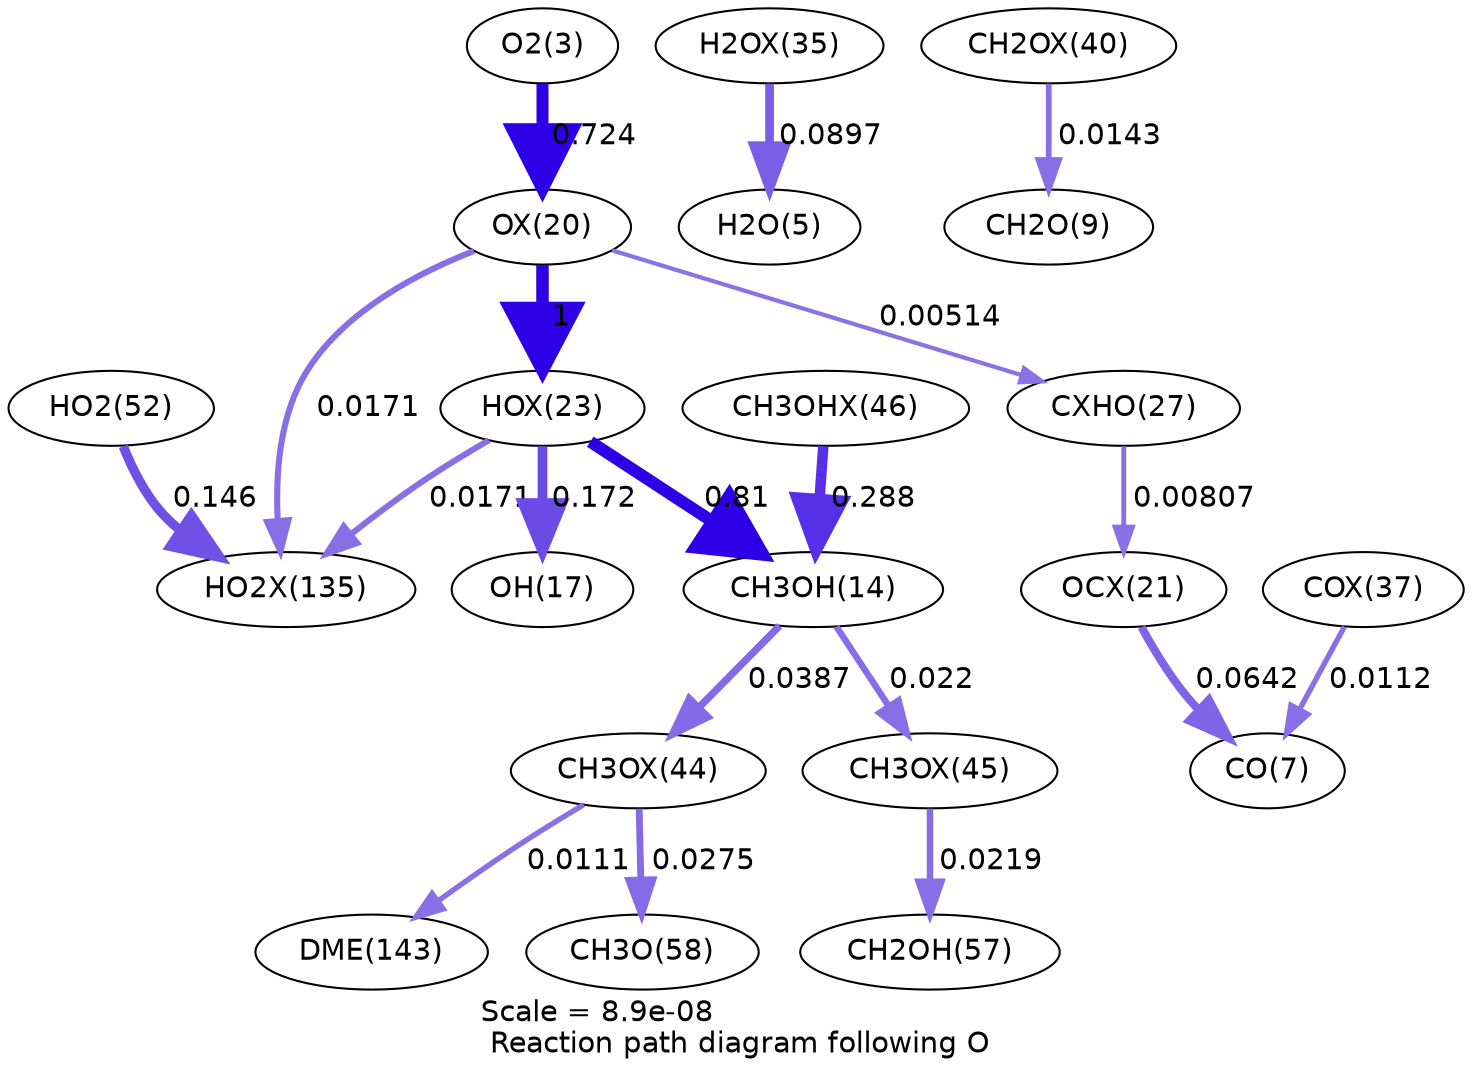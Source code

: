 digraph reaction_paths {
center=1;
s5 -> s35[fontname="Helvetica", penwidth=5.76, arrowsize=2.88, color="0.7, 1.22, 0.9"
, label=" 0.724"];
s35 -> s38[fontname="Helvetica", penwidth=6, arrowsize=3, color="0.7, 1.5, 0.9"
, label=" 1"];
s35 -> s55[fontname="Helvetica", penwidth=2.93, arrowsize=1.46, color="0.7, 0.517, 0.9"
, label=" 0.0171"];
s35 -> s41[fontname="Helvetica", penwidth=2.02, arrowsize=1.01, color="0.7, 0.505, 0.9"
, label=" 0.00514"];
s38 -> s16[fontname="Helvetica", penwidth=5.84, arrowsize=2.92, color="0.7, 1.31, 0.9"
, label=" 0.81"];
s38 -> s19[fontname="Helvetica", penwidth=4.67, arrowsize=2.34, color="0.7, 0.672, 0.9"
, label=" 0.172"];
s38 -> s55[fontname="Helvetica", penwidth=2.93, arrowsize=1.46, color="0.7, 0.517, 0.9"
, label=" 0.0171"];
s51 -> s16[fontname="Helvetica", penwidth=5.06, arrowsize=2.53, color="0.7, 0.788, 0.9"
, label=" 0.288"];
s16 -> s49[fontname="Helvetica", penwidth=3.54, arrowsize=1.77, color="0.7, 0.539, 0.9"
, label=" 0.0387"];
s16 -> s50[fontname="Helvetica", penwidth=3.12, arrowsize=1.56, color="0.7, 0.522, 0.9"
, label=" 0.022"];
s44 -> s7[fontname="Helvetica", penwidth=4.18, arrowsize=2.09, color="0.7, 0.59, 0.9"
, label=" 0.0897"];
s21 -> s55[fontname="Helvetica", penwidth=4.54, arrowsize=2.27, color="0.7, 0.646, 0.9"
, label=" 0.146"];
s49 -> s25[fontname="Helvetica", penwidth=2.6, arrowsize=1.3, color="0.7, 0.511, 0.9"
, label=" 0.0111"];
s49 -> s23[fontname="Helvetica", penwidth=3.29, arrowsize=1.64, color="0.7, 0.527, 0.9"
, label=" 0.0275"];
s50 -> s22[fontname="Helvetica", penwidth=3.12, arrowsize=1.56, color="0.7, 0.522, 0.9"
, label=" 0.0219"];
s48 -> s11[fontname="Helvetica", penwidth=2.79, arrowsize=1.4, color="0.7, 0.514, 0.9"
, label=" 0.0143"];
s41 -> s36[fontname="Helvetica", penwidth=2.36, arrowsize=1.18, color="0.7, 0.508, 0.9"
, label=" 0.00807"];
s36 -> s9[fontname="Helvetica", penwidth=3.93, arrowsize=1.96, color="0.7, 0.564, 0.9"
, label=" 0.0642"];
s46 -> s9[fontname="Helvetica", penwidth=2.61, arrowsize=1.31, color="0.7, 0.511, 0.9"
, label=" 0.0112"];
s5 [ fontname="Helvetica", label="O2(3)"];
s7 [ fontname="Helvetica", label="H2O(5)"];
s9 [ fontname="Helvetica", label="CO(7)"];
s11 [ fontname="Helvetica", label="CH2O(9)"];
s16 [ fontname="Helvetica", label="CH3OH(14)"];
s19 [ fontname="Helvetica", label="OH(17)"];
s21 [ fontname="Helvetica", label="HO2(52)"];
s22 [ fontname="Helvetica", label="CH2OH(57)"];
s23 [ fontname="Helvetica", label="CH3O(58)"];
s25 [ fontname="Helvetica", label="DME(143)"];
s35 [ fontname="Helvetica", label="OX(20)"];
s36 [ fontname="Helvetica", label="OCX(21)"];
s38 [ fontname="Helvetica", label="HOX(23)"];
s41 [ fontname="Helvetica", label="CXHO(27)"];
s44 [ fontname="Helvetica", label="H2OX(35)"];
s46 [ fontname="Helvetica", label="COX(37)"];
s48 [ fontname="Helvetica", label="CH2OX(40)"];
s49 [ fontname="Helvetica", label="CH3OX(44)"];
s50 [ fontname="Helvetica", label="CH3OX(45)"];
s51 [ fontname="Helvetica", label="CH3OHX(46)"];
s55 [ fontname="Helvetica", label="HO2X(135)"];
 label = "Scale = 8.9e-08\l Reaction path diagram following O";
 fontname = "Helvetica";
}
